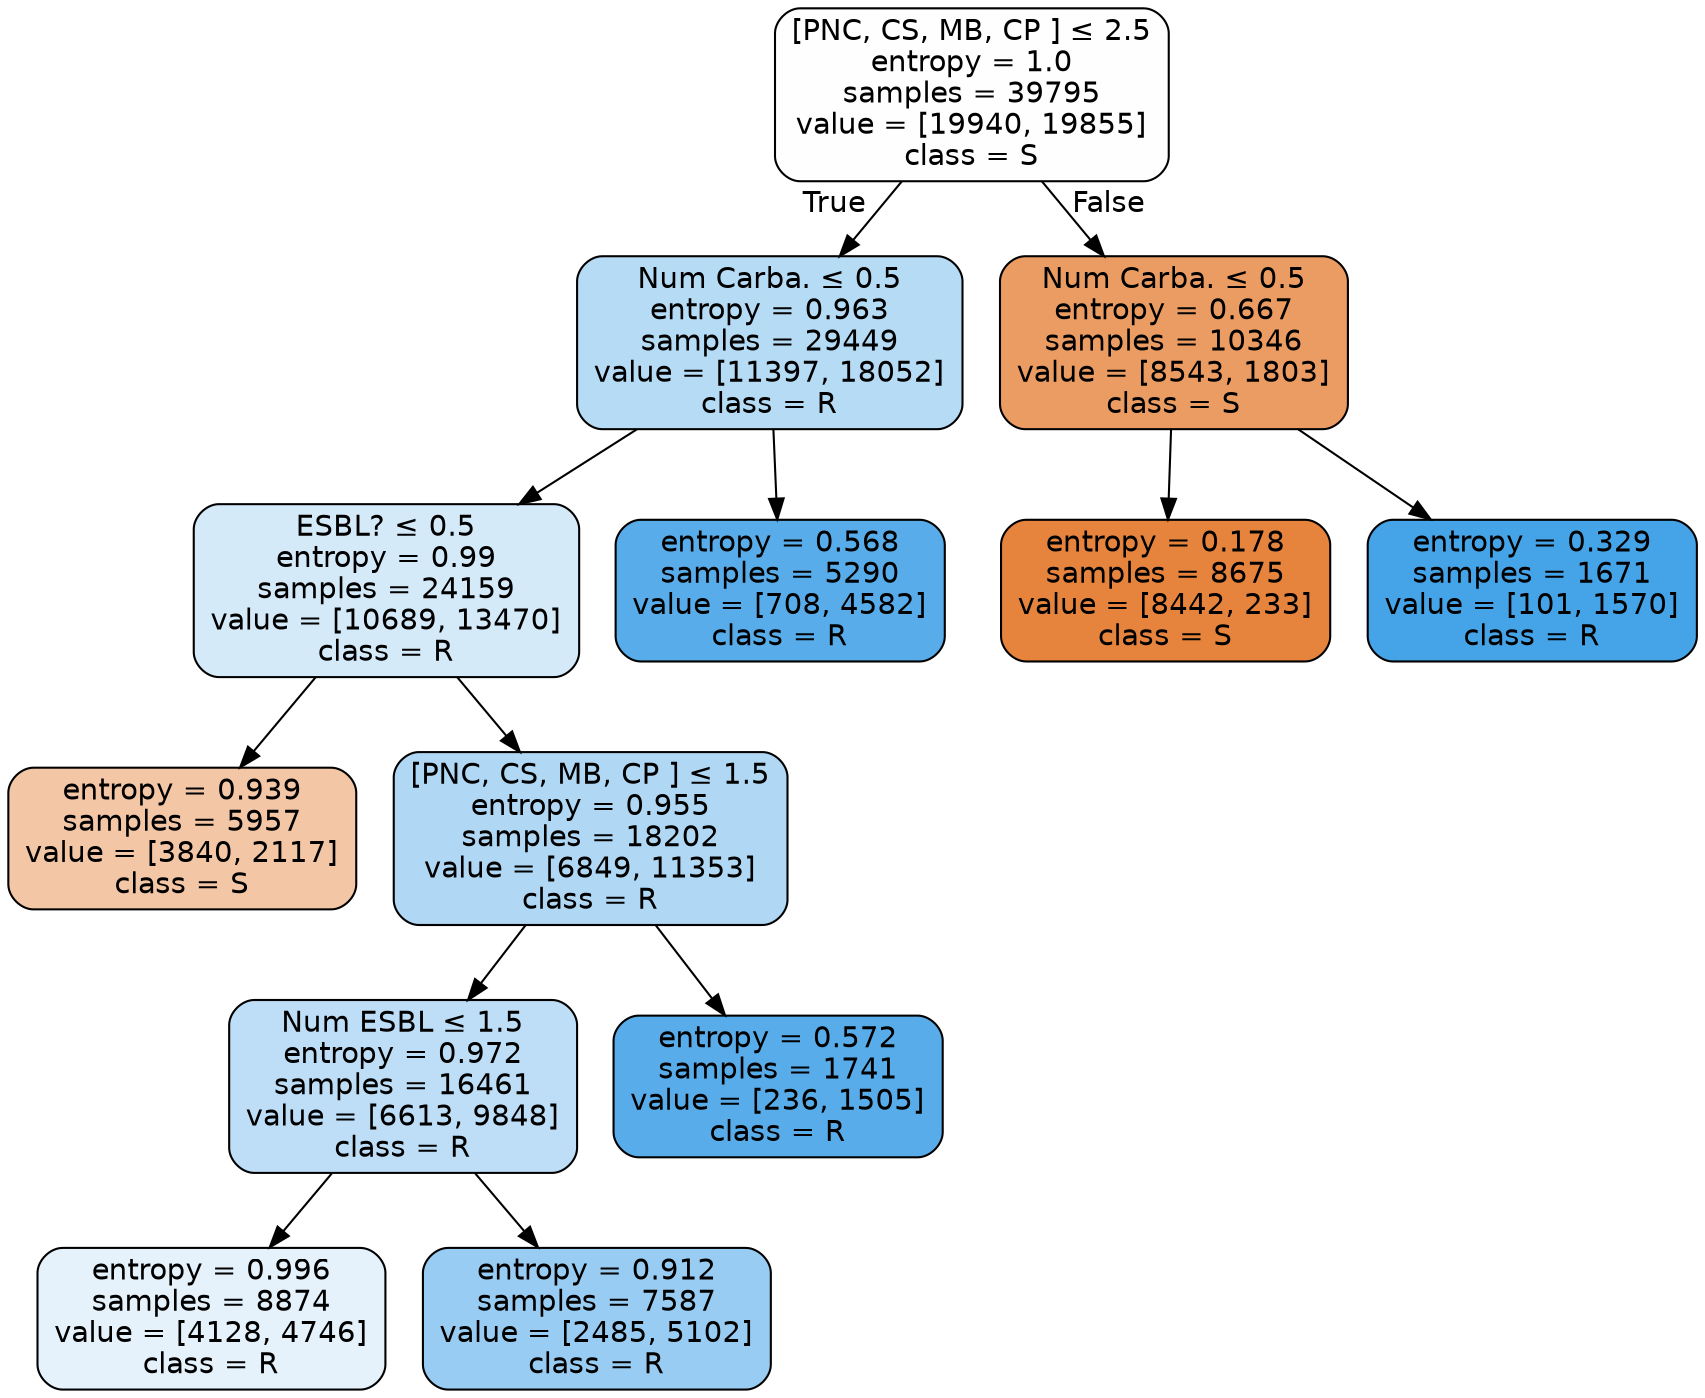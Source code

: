 digraph Tree {
node [shape=box, style="filled, rounded", color="black", fontname=helvetica] ;
edge [fontname=helvetica] ;
0 [label=<[PNC, CS, MB, CP ] &le; 2.5<br/>entropy = 1.0<br/>samples = 39795<br/>value = [19940, 19855]<br/>class = S>, fillcolor="#e5813901"] ;
1 [label=<Num Carba. &le; 0.5<br/>entropy = 0.963<br/>samples = 29449<br/>value = [11397, 18052]<br/>class = R>, fillcolor="#399de55e"] ;
0 -> 1 [labeldistance=2.5, labelangle=45, headlabel="True"] ;
5 [label=<ESBL? &le; 0.5<br/>entropy = 0.99<br/>samples = 24159<br/>value = [10689, 13470]<br/>class = R>, fillcolor="#399de535"] ;
1 -> 5 ;
7 [label=<entropy = 0.939<br/>samples = 5957<br/>value = [3840, 2117]<br/>class = S>, fillcolor="#e5813972"] ;
5 -> 7 ;
8 [label=<[PNC, CS, MB, CP ] &le; 1.5<br/>entropy = 0.955<br/>samples = 18202<br/>value = [6849, 11353]<br/>class = R>, fillcolor="#399de565"] ;
5 -> 8 ;
9 [label=<Num ESBL &le; 1.5<br/>entropy = 0.972<br/>samples = 16461<br/>value = [6613, 9848]<br/>class = R>, fillcolor="#399de554"] ;
8 -> 9 ;
11 [label=<entropy = 0.996<br/>samples = 8874<br/>value = [4128, 4746]<br/>class = R>, fillcolor="#399de521"] ;
9 -> 11 ;
12 [label=<entropy = 0.912<br/>samples = 7587<br/>value = [2485, 5102]<br/>class = R>, fillcolor="#399de583"] ;
9 -> 12 ;
10 [label=<entropy = 0.572<br/>samples = 1741<br/>value = [236, 1505]<br/>class = R>, fillcolor="#399de5d7"] ;
8 -> 10 ;
6 [label=<entropy = 0.568<br/>samples = 5290<br/>value = [708, 4582]<br/>class = R>, fillcolor="#399de5d8"] ;
1 -> 6 ;
2 [label=<Num Carba. &le; 0.5<br/>entropy = 0.667<br/>samples = 10346<br/>value = [8543, 1803]<br/>class = S>, fillcolor="#e58139c9"] ;
0 -> 2 [labeldistance=2.5, labelangle=-45, headlabel="False"] ;
3 [label=<entropy = 0.178<br/>samples = 8675<br/>value = [8442, 233]<br/>class = S>, fillcolor="#e58139f8"] ;
2 -> 3 ;
4 [label=<entropy = 0.329<br/>samples = 1671<br/>value = [101, 1570]<br/>class = R>, fillcolor="#399de5ef"] ;
2 -> 4 ;
}